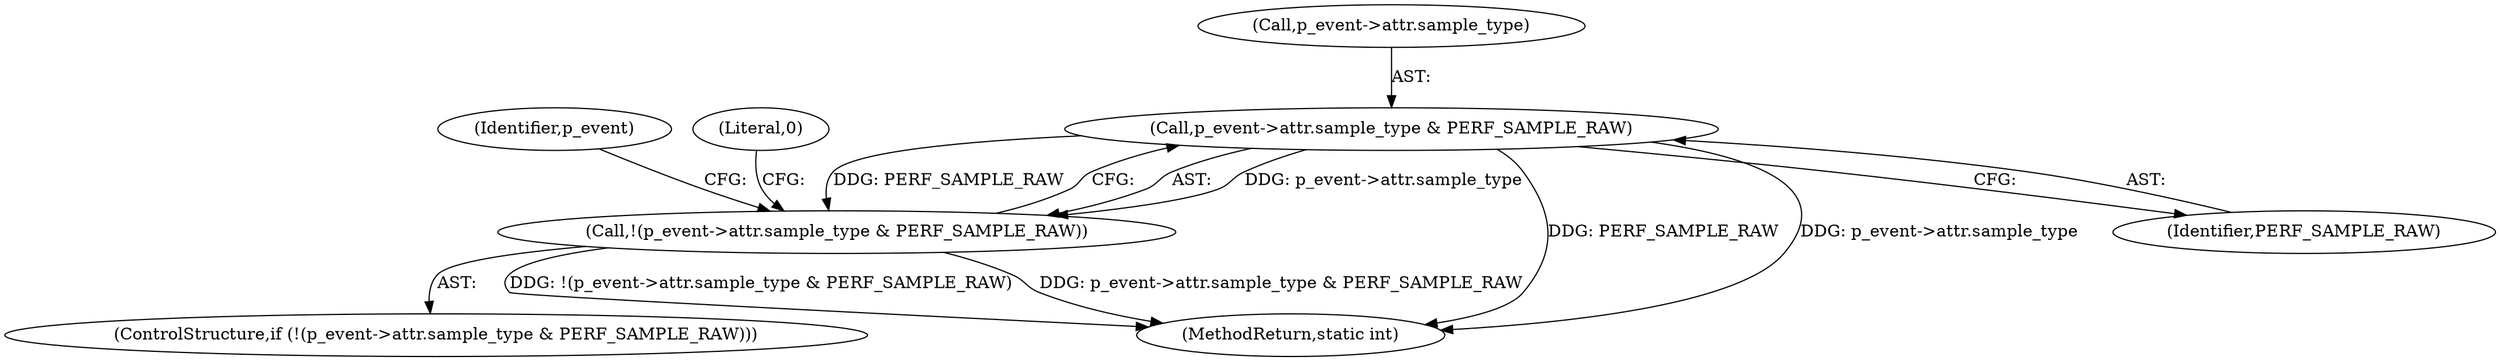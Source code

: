 digraph "0_linux_12ae030d54ef250706da5642fc7697cc60ad0df7@pointer" {
"1000122" [label="(Call,p_event->attr.sample_type & PERF_SAMPLE_RAW)"];
"1000121" [label="(Call,!(p_event->attr.sample_type & PERF_SAMPLE_RAW))"];
"1000157" [label="(MethodReturn,static int)"];
"1000134" [label="(Identifier,p_event)"];
"1000122" [label="(Call,p_event->attr.sample_type & PERF_SAMPLE_RAW)"];
"1000130" [label="(Literal,0)"];
"1000128" [label="(Identifier,PERF_SAMPLE_RAW)"];
"1000121" [label="(Call,!(p_event->attr.sample_type & PERF_SAMPLE_RAW))"];
"1000123" [label="(Call,p_event->attr.sample_type)"];
"1000120" [label="(ControlStructure,if (!(p_event->attr.sample_type & PERF_SAMPLE_RAW)))"];
"1000122" -> "1000121"  [label="AST: "];
"1000122" -> "1000128"  [label="CFG: "];
"1000123" -> "1000122"  [label="AST: "];
"1000128" -> "1000122"  [label="AST: "];
"1000121" -> "1000122"  [label="CFG: "];
"1000122" -> "1000157"  [label="DDG: PERF_SAMPLE_RAW"];
"1000122" -> "1000157"  [label="DDG: p_event->attr.sample_type"];
"1000122" -> "1000121"  [label="DDG: p_event->attr.sample_type"];
"1000122" -> "1000121"  [label="DDG: PERF_SAMPLE_RAW"];
"1000121" -> "1000120"  [label="AST: "];
"1000130" -> "1000121"  [label="CFG: "];
"1000134" -> "1000121"  [label="CFG: "];
"1000121" -> "1000157"  [label="DDG: !(p_event->attr.sample_type & PERF_SAMPLE_RAW)"];
"1000121" -> "1000157"  [label="DDG: p_event->attr.sample_type & PERF_SAMPLE_RAW"];
}
